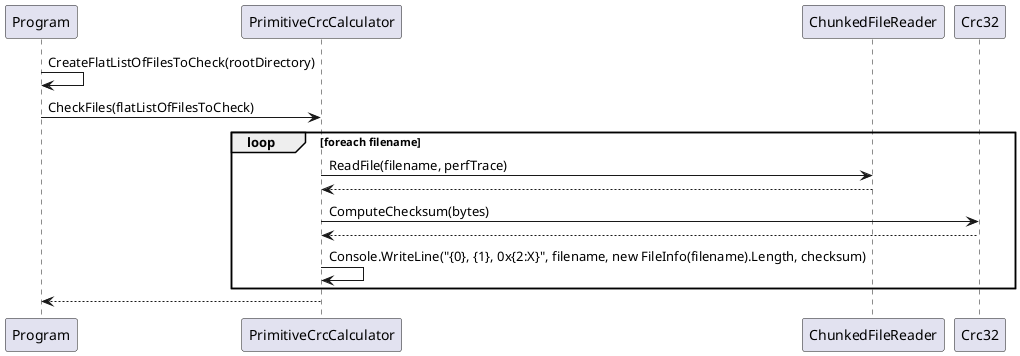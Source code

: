 @startuml

Program -> Program: CreateFlatListOfFilesToCheck(rootDirectory)

Program -> PrimitiveCrcCalculator: CheckFiles(flatListOfFilesToCheck)

loop foreach filename
  PrimitiveCrcCalculator -> ChunkedFileReader: ReadFile(filename, perfTrace)
  PrimitiveCrcCalculator <-- ChunkedFileReader
  PrimitiveCrcCalculator -> Crc32: ComputeChecksum(bytes)
  PrimitiveCrcCalculator <-- Crc32
  PrimitiveCrcCalculator -> PrimitiveCrcCalculator: Console.WriteLine("{0}, {1}, 0x{2:X}", filename, new FileInfo(filename).Length, checksum)
end

Program <-- PrimitiveCrcCalculator

@enduml